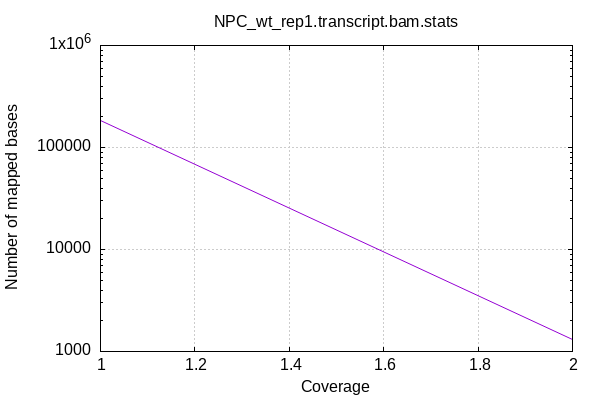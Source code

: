 
            set terminal png size 600,400 truecolor
            set output "NPC_wt_rep1.transcript_stats/coverage.png"
            set grid xtics ytics y2tics back lc rgb "#cccccc"
            set ylabel "Number of mapped bases"
            set xlabel "Coverage"
            set log y
            set style fill solid border -1
            set title "NPC_wt_rep1.transcript.bam.stats" noenhanced
            set xrange [:2]
            plot '-' with lines notitle
        1	185050
2	1300
3	50
end

